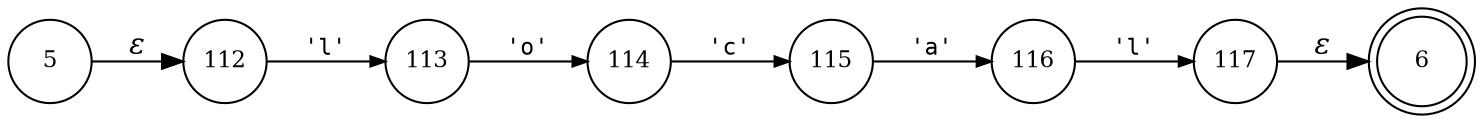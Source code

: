 digraph ATN {
rankdir=LR;
s6[fontsize=11, label="6", shape=doublecircle, fixedsize=true, width=.6];
s117[fontsize=11,label="117", shape=circle, fixedsize=true, width=.55, peripheries=1];
s116[fontsize=11,label="116", shape=circle, fixedsize=true, width=.55, peripheries=1];
s115[fontsize=11,label="115", shape=circle, fixedsize=true, width=.55, peripheries=1];
s114[fontsize=11,label="114", shape=circle, fixedsize=true, width=.55, peripheries=1];
s5[fontsize=11,label="5", shape=circle, fixedsize=true, width=.55, peripheries=1];
s113[fontsize=11,label="113", shape=circle, fixedsize=true, width=.55, peripheries=1];
s112[fontsize=11,label="112", shape=circle, fixedsize=true, width=.55, peripheries=1];
s5 -> s112 [fontname="Times-Italic", label="&epsilon;"];
s112 -> s113 [fontsize=11, fontname="Courier", arrowsize=.7, label = "'l'", arrowhead = normal];
s113 -> s114 [fontsize=11, fontname="Courier", arrowsize=.7, label = "'o'", arrowhead = normal];
s114 -> s115 [fontsize=11, fontname="Courier", arrowsize=.7, label = "'c'", arrowhead = normal];
s115 -> s116 [fontsize=11, fontname="Courier", arrowsize=.7, label = "'a'", arrowhead = normal];
s116 -> s117 [fontsize=11, fontname="Courier", arrowsize=.7, label = "'l'", arrowhead = normal];
s117 -> s6 [fontname="Times-Italic", label="&epsilon;"];
}